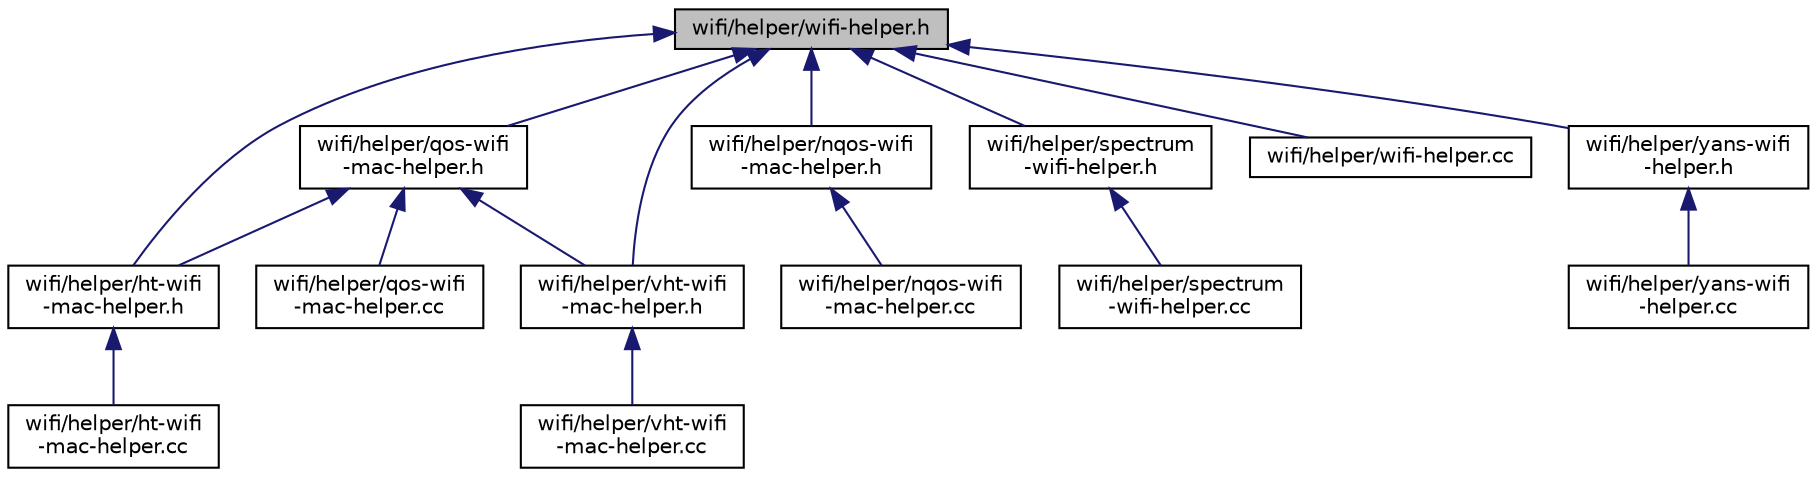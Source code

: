 digraph "wifi/helper/wifi-helper.h"
{
  edge [fontname="Helvetica",fontsize="10",labelfontname="Helvetica",labelfontsize="10"];
  node [fontname="Helvetica",fontsize="10",shape=record];
  Node1 [label="wifi/helper/wifi-helper.h",height=0.2,width=0.4,color="black", fillcolor="grey75", style="filled", fontcolor="black"];
  Node1 -> Node2 [dir="back",color="midnightblue",fontsize="10",style="solid"];
  Node2 [label="wifi/helper/ht-wifi\l-mac-helper.h",height=0.2,width=0.4,color="black", fillcolor="white", style="filled",URL="$db/dc1/ht-wifi-mac-helper_8h.html"];
  Node2 -> Node3 [dir="back",color="midnightblue",fontsize="10",style="solid"];
  Node3 [label="wifi/helper/ht-wifi\l-mac-helper.cc",height=0.2,width=0.4,color="black", fillcolor="white", style="filled",URL="$d0/d4b/ht-wifi-mac-helper_8cc.html"];
  Node1 -> Node4 [dir="back",color="midnightblue",fontsize="10",style="solid"];
  Node4 [label="wifi/helper/qos-wifi\l-mac-helper.h",height=0.2,width=0.4,color="black", fillcolor="white", style="filled",URL="$d9/df6/qos-wifi-mac-helper_8h.html"];
  Node4 -> Node2 [dir="back",color="midnightblue",fontsize="10",style="solid"];
  Node4 -> Node5 [dir="back",color="midnightblue",fontsize="10",style="solid"];
  Node5 [label="wifi/helper/qos-wifi\l-mac-helper.cc",height=0.2,width=0.4,color="black", fillcolor="white", style="filled",URL="$dd/dc2/qos-wifi-mac-helper_8cc.html"];
  Node4 -> Node6 [dir="back",color="midnightblue",fontsize="10",style="solid"];
  Node6 [label="wifi/helper/vht-wifi\l-mac-helper.h",height=0.2,width=0.4,color="black", fillcolor="white", style="filled",URL="$da/d5e/vht-wifi-mac-helper_8h.html"];
  Node6 -> Node7 [dir="back",color="midnightblue",fontsize="10",style="solid"];
  Node7 [label="wifi/helper/vht-wifi\l-mac-helper.cc",height=0.2,width=0.4,color="black", fillcolor="white", style="filled",URL="$d3/d76/vht-wifi-mac-helper_8cc.html"];
  Node1 -> Node8 [dir="back",color="midnightblue",fontsize="10",style="solid"];
  Node8 [label="wifi/helper/nqos-wifi\l-mac-helper.h",height=0.2,width=0.4,color="black", fillcolor="white", style="filled",URL="$d6/dc4/nqos-wifi-mac-helper_8h.html"];
  Node8 -> Node9 [dir="back",color="midnightblue",fontsize="10",style="solid"];
  Node9 [label="wifi/helper/nqos-wifi\l-mac-helper.cc",height=0.2,width=0.4,color="black", fillcolor="white", style="filled",URL="$d9/db0/nqos-wifi-mac-helper_8cc.html"];
  Node1 -> Node10 [dir="back",color="midnightblue",fontsize="10",style="solid"];
  Node10 [label="wifi/helper/spectrum\l-wifi-helper.h",height=0.2,width=0.4,color="black", fillcolor="white", style="filled",URL="$d2/d26/spectrum-wifi-helper_8h.html"];
  Node10 -> Node11 [dir="back",color="midnightblue",fontsize="10",style="solid"];
  Node11 [label="wifi/helper/spectrum\l-wifi-helper.cc",height=0.2,width=0.4,color="black", fillcolor="white", style="filled",URL="$dd/d68/spectrum-wifi-helper_8cc.html"];
  Node1 -> Node6 [dir="back",color="midnightblue",fontsize="10",style="solid"];
  Node1 -> Node12 [dir="back",color="midnightblue",fontsize="10",style="solid"];
  Node12 [label="wifi/helper/wifi-helper.cc",height=0.2,width=0.4,color="black", fillcolor="white", style="filled",URL="$d9/d6b/wifi-helper_8cc.html"];
  Node1 -> Node13 [dir="back",color="midnightblue",fontsize="10",style="solid"];
  Node13 [label="wifi/helper/yans-wifi\l-helper.h",height=0.2,width=0.4,color="black", fillcolor="white", style="filled",URL="$d2/dd5/yans-wifi-helper_8h.html"];
  Node13 -> Node14 [dir="back",color="midnightblue",fontsize="10",style="solid"];
  Node14 [label="wifi/helper/yans-wifi\l-helper.cc",height=0.2,width=0.4,color="black", fillcolor="white", style="filled",URL="$d8/ddb/yans-wifi-helper_8cc.html"];
}
